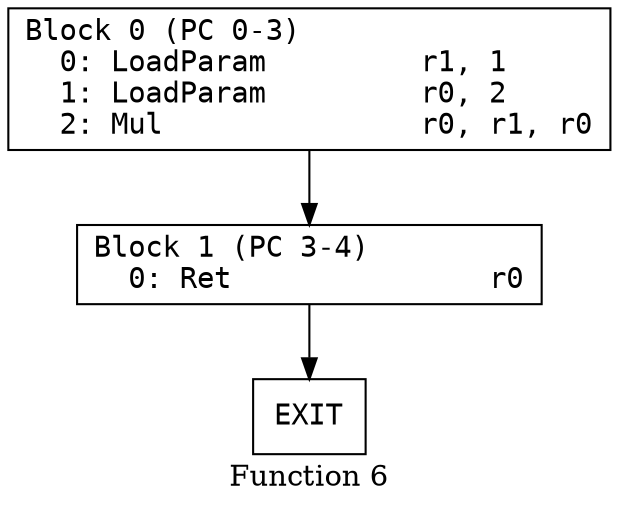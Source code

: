 // Function 6 from cjs_v96
// Generated from data/cjs_v96.dot

digraph {
  rankdir=TB;
  node [shape=box, fontname="monospace"];

  label = "Function 6";
  style = filled;
  color = lightgrey;

  f6_n0 [ label = "Block 0 (PC 0-3)\l  0: LoadParam         r1, 1\l  1: LoadParam         r0, 2\l  2: Mul               r0, r1, r0\l" ]
  f6_n1 [ label = "Block 1 (PC 3-4)\l  0: Ret               r0\l" ]
  f6_n2 [ label = "EXIT" ]

  f6_n0 -> f6_n1
  f6_n1 -> f6_n2
}

